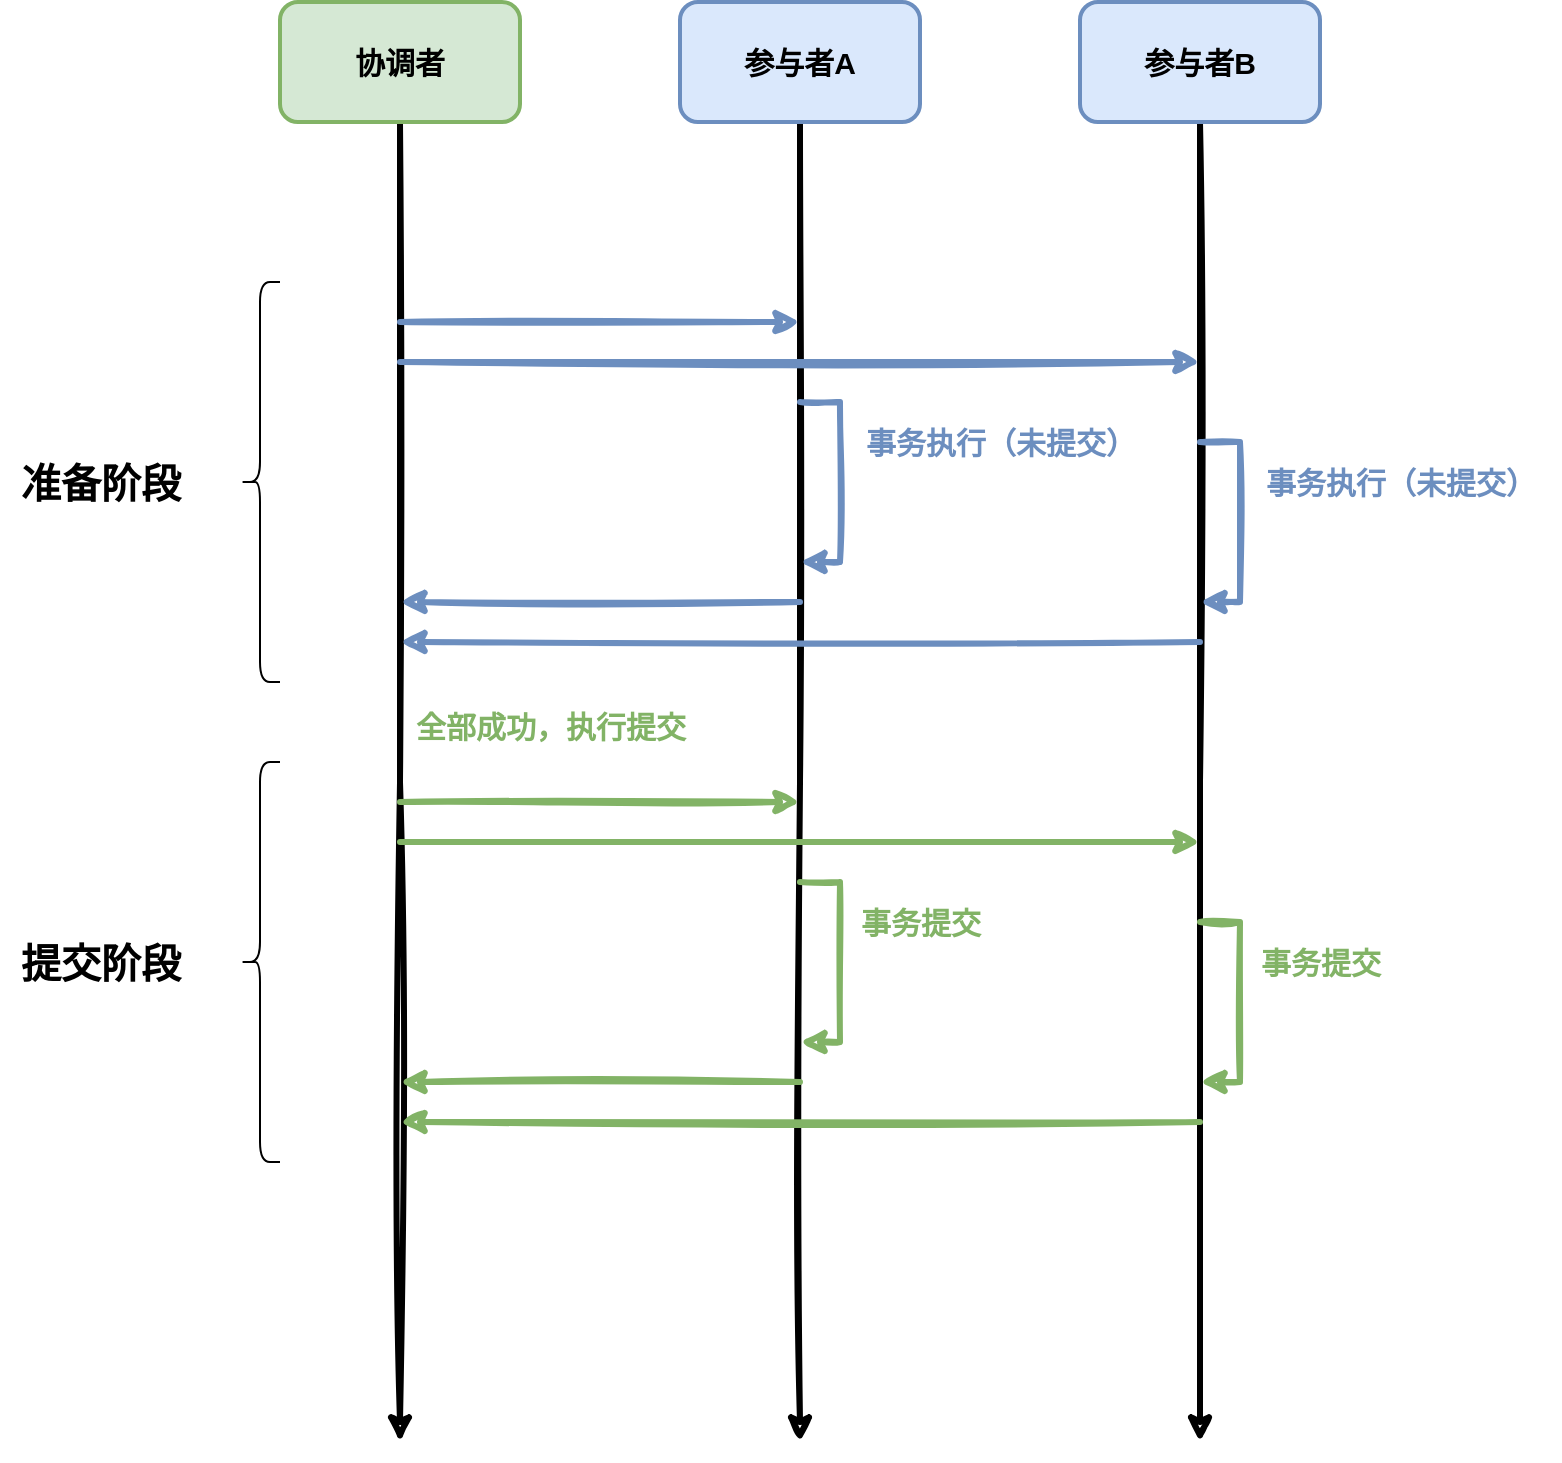 <mxfile version="20.6.0" type="github">
  <diagram id="evLqnHeC2Lt981sECSwZ" name="第 1 页">
    <mxGraphModel dx="2102" dy="1187" grid="1" gridSize="10" guides="1" tooltips="1" connect="1" arrows="1" fold="1" page="1" pageScale="1" pageWidth="827" pageHeight="1169" math="0" shadow="0">
      <root>
        <mxCell id="0" />
        <mxCell id="1" parent="0" />
        <mxCell id="_Ks45qPeVAlSuutO4Y-K-2" style="edgeStyle=orthogonalEdgeStyle;rounded=0;orthogonalLoop=1;jettySize=auto;html=1;fontSize=15;strokeWidth=3;sketch=1;" edge="1" parent="1" source="_Ks45qPeVAlSuutO4Y-K-3">
          <mxGeometry relative="1" as="geometry">
            <mxPoint x="220" y="960" as="targetPoint" />
          </mxGeometry>
        </mxCell>
        <mxCell id="_Ks45qPeVAlSuutO4Y-K-3" value="协调者" style="rounded=1;whiteSpace=wrap;html=1;strokeWidth=2;fillWeight=4;hachureGap=8;hachureAngle=45;fillColor=#d5e8d4;sketch=0;strokeColor=#82b366;fontSize=15;fontStyle=1" vertex="1" parent="1">
          <mxGeometry x="160" y="240" width="120" height="60" as="geometry" />
        </mxCell>
        <mxCell id="_Ks45qPeVAlSuutO4Y-K-4" style="edgeStyle=orthogonalEdgeStyle;rounded=0;orthogonalLoop=1;jettySize=auto;html=1;fontSize=15;strokeWidth=3;sketch=1;" edge="1" parent="1" source="_Ks45qPeVAlSuutO4Y-K-5">
          <mxGeometry relative="1" as="geometry">
            <mxPoint x="420" y="960" as="targetPoint" />
          </mxGeometry>
        </mxCell>
        <mxCell id="_Ks45qPeVAlSuutO4Y-K-5" value="参与者A" style="rounded=1;whiteSpace=wrap;html=1;strokeWidth=2;fillWeight=4;hachureGap=8;hachureAngle=45;fillColor=#dae8fc;sketch=0;strokeColor=#6c8ebf;fontSize=15;fontStyle=1" vertex="1" parent="1">
          <mxGeometry x="360" y="240" width="120" height="60" as="geometry" />
        </mxCell>
        <mxCell id="_Ks45qPeVAlSuutO4Y-K-6" style="edgeStyle=orthogonalEdgeStyle;rounded=0;orthogonalLoop=1;jettySize=auto;html=1;fontSize=15;strokeWidth=3;sketch=1;" edge="1" parent="1" source="_Ks45qPeVAlSuutO4Y-K-7">
          <mxGeometry relative="1" as="geometry">
            <mxPoint x="620" y="960" as="targetPoint" />
          </mxGeometry>
        </mxCell>
        <mxCell id="_Ks45qPeVAlSuutO4Y-K-7" value="参与者B" style="rounded=1;whiteSpace=wrap;html=1;strokeWidth=2;fillWeight=4;hachureGap=8;hachureAngle=45;fillColor=#dae8fc;sketch=0;strokeColor=#6c8ebf;fontSize=15;fontStyle=1" vertex="1" parent="1">
          <mxGeometry x="560" y="240" width="120" height="60" as="geometry" />
        </mxCell>
        <mxCell id="_Ks45qPeVAlSuutO4Y-K-12" value="" style="endArrow=classic;html=1;rounded=0;sketch=1;strokeWidth=3;fontSize=14;fillColor=#dae8fc;strokeColor=#6c8ebf;" edge="1" parent="1">
          <mxGeometry width="50" height="50" relative="1" as="geometry">
            <mxPoint x="220.0" y="400.0" as="sourcePoint" />
            <mxPoint x="420.0" y="400.0" as="targetPoint" />
          </mxGeometry>
        </mxCell>
        <mxCell id="_Ks45qPeVAlSuutO4Y-K-19" value="" style="endArrow=classic;html=1;rounded=0;sketch=1;strokeWidth=3;fontSize=15;fillColor=#dae8fc;strokeColor=#6c8ebf;" edge="1" parent="1">
          <mxGeometry width="50" height="50" relative="1" as="geometry">
            <mxPoint x="420.0" y="540.0" as="sourcePoint" />
            <mxPoint x="220.0" y="540.0" as="targetPoint" />
          </mxGeometry>
        </mxCell>
        <mxCell id="_Ks45qPeVAlSuutO4Y-K-79" value="" style="endArrow=classic;html=1;rounded=0;sketch=1;strokeWidth=3;fontSize=14;fillColor=#dae8fc;strokeColor=#6c8ebf;" edge="1" parent="1">
          <mxGeometry width="50" height="50" relative="1" as="geometry">
            <mxPoint x="420" y="440.0" as="sourcePoint" />
            <mxPoint x="420" y="520" as="targetPoint" />
            <Array as="points">
              <mxPoint x="440" y="440" />
              <mxPoint x="440" y="520" />
            </Array>
          </mxGeometry>
        </mxCell>
        <mxCell id="_Ks45qPeVAlSuutO4Y-K-80" value="" style="endArrow=classic;html=1;rounded=0;sketch=1;strokeWidth=3;fontSize=14;fillColor=#dae8fc;strokeColor=#6c8ebf;" edge="1" parent="1">
          <mxGeometry width="50" height="50" relative="1" as="geometry">
            <mxPoint x="220" y="420.0" as="sourcePoint" />
            <mxPoint x="620" y="420" as="targetPoint" />
          </mxGeometry>
        </mxCell>
        <mxCell id="_Ks45qPeVAlSuutO4Y-K-81" value="" style="endArrow=classic;html=1;rounded=0;sketch=1;strokeWidth=3;fontSize=15;fillColor=#dae8fc;strokeColor=#6c8ebf;" edge="1" parent="1">
          <mxGeometry width="50" height="50" relative="1" as="geometry">
            <mxPoint x="620" y="560" as="sourcePoint" />
            <mxPoint x="220" y="560.0" as="targetPoint" />
          </mxGeometry>
        </mxCell>
        <mxCell id="_Ks45qPeVAlSuutO4Y-K-82" value="" style="endArrow=classic;html=1;rounded=0;sketch=1;strokeWidth=3;fontSize=14;fillColor=#dae8fc;strokeColor=#6c8ebf;" edge="1" parent="1">
          <mxGeometry width="50" height="50" relative="1" as="geometry">
            <mxPoint x="620" y="460.0" as="sourcePoint" />
            <mxPoint x="620" y="540" as="targetPoint" />
            <Array as="points">
              <mxPoint x="640" y="460" />
              <mxPoint x="640" y="540" />
            </Array>
          </mxGeometry>
        </mxCell>
        <mxCell id="_Ks45qPeVAlSuutO4Y-K-84" value="" style="endArrow=classic;html=1;rounded=0;sketch=1;strokeWidth=3;fontSize=14;fillColor=#d5e8d4;strokeColor=#82b366;" edge="1" parent="1">
          <mxGeometry width="50" height="50" relative="1" as="geometry">
            <mxPoint x="220" y="640.0" as="sourcePoint" />
            <mxPoint x="420" y="640.0" as="targetPoint" />
          </mxGeometry>
        </mxCell>
        <mxCell id="_Ks45qPeVAlSuutO4Y-K-85" value="" style="endArrow=classic;html=1;rounded=0;sketch=1;strokeWidth=3;fontSize=15;fillColor=#d5e8d4;strokeColor=#82b366;" edge="1" parent="1">
          <mxGeometry width="50" height="50" relative="1" as="geometry">
            <mxPoint x="420" y="780.0" as="sourcePoint" />
            <mxPoint x="220" y="780.0" as="targetPoint" />
          </mxGeometry>
        </mxCell>
        <mxCell id="_Ks45qPeVAlSuutO4Y-K-86" value="" style="endArrow=classic;html=1;rounded=0;sketch=1;strokeWidth=3;fontSize=14;fillColor=#d5e8d4;strokeColor=#82b366;" edge="1" parent="1">
          <mxGeometry width="50" height="50" relative="1" as="geometry">
            <mxPoint x="420" y="680.0" as="sourcePoint" />
            <mxPoint x="420" y="760" as="targetPoint" />
            <Array as="points">
              <mxPoint x="440" y="680" />
              <mxPoint x="440" y="760" />
            </Array>
          </mxGeometry>
        </mxCell>
        <mxCell id="_Ks45qPeVAlSuutO4Y-K-87" value="" style="endArrow=classic;html=1;rounded=0;sketch=1;strokeWidth=3;fontSize=14;fillColor=#d5e8d4;strokeColor=#82b366;" edge="1" parent="1">
          <mxGeometry width="50" height="50" relative="1" as="geometry">
            <mxPoint x="220" y="660.0" as="sourcePoint" />
            <mxPoint x="620" y="660" as="targetPoint" />
          </mxGeometry>
        </mxCell>
        <mxCell id="_Ks45qPeVAlSuutO4Y-K-88" value="" style="endArrow=classic;html=1;rounded=0;sketch=1;strokeWidth=3;fontSize=15;fillColor=#d5e8d4;strokeColor=#82b366;" edge="1" parent="1">
          <mxGeometry width="50" height="50" relative="1" as="geometry">
            <mxPoint x="620" y="800" as="sourcePoint" />
            <mxPoint x="220" y="800.0" as="targetPoint" />
          </mxGeometry>
        </mxCell>
        <mxCell id="_Ks45qPeVAlSuutO4Y-K-89" value="" style="endArrow=classic;html=1;rounded=0;sketch=1;strokeWidth=3;fontSize=14;fillColor=#d5e8d4;strokeColor=#82b366;" edge="1" parent="1">
          <mxGeometry width="50" height="50" relative="1" as="geometry">
            <mxPoint x="620" y="700.0" as="sourcePoint" />
            <mxPoint x="620" y="780" as="targetPoint" />
            <Array as="points">
              <mxPoint x="640" y="700" />
              <mxPoint x="640" y="780" />
            </Array>
          </mxGeometry>
        </mxCell>
        <mxCell id="_Ks45qPeVAlSuutO4Y-K-90" value="" style="shape=curlyBracket;whiteSpace=wrap;html=1;rounded=1;labelPosition=left;verticalLabelPosition=middle;align=right;verticalAlign=middle;" vertex="1" parent="1">
          <mxGeometry x="140" y="380" width="20" height="200" as="geometry" />
        </mxCell>
        <mxCell id="_Ks45qPeVAlSuutO4Y-K-91" value="准备阶段" style="text;strokeColor=none;fillColor=none;html=1;fontSize=20;fontStyle=1;verticalAlign=middle;align=center;" vertex="1" parent="1">
          <mxGeometry x="20" y="460" width="100" height="40" as="geometry" />
        </mxCell>
        <mxCell id="_Ks45qPeVAlSuutO4Y-K-92" value="" style="shape=curlyBracket;whiteSpace=wrap;html=1;rounded=1;labelPosition=left;verticalLabelPosition=middle;align=right;verticalAlign=middle;" vertex="1" parent="1">
          <mxGeometry x="140" y="620" width="20" height="200" as="geometry" />
        </mxCell>
        <mxCell id="_Ks45qPeVAlSuutO4Y-K-93" value="&lt;font style=&quot;font-size: 20px;&quot;&gt;提交阶段&lt;/font&gt;" style="text;strokeColor=none;fillColor=none;html=1;fontSize=24;fontStyle=1;verticalAlign=middle;align=center;" vertex="1" parent="1">
          <mxGeometry x="20" y="700" width="100" height="40" as="geometry" />
        </mxCell>
        <mxCell id="_Ks45qPeVAlSuutO4Y-K-94" value="事务执行（未提交）" style="text;strokeColor=none;fillColor=none;html=1;fontSize=15;fontStyle=1;verticalAlign=middle;align=center;fontColor=#6C8EBF;" vertex="1" parent="1">
          <mxGeometry x="640" y="460" width="160" height="40" as="geometry" />
        </mxCell>
        <mxCell id="_Ks45qPeVAlSuutO4Y-K-96" value="事务提交" style="text;strokeColor=none;fillColor=none;html=1;fontSize=15;fontStyle=1;verticalAlign=middle;align=center;fontColor=#82B366;" vertex="1" parent="1">
          <mxGeometry x="640" y="700" width="80" height="40" as="geometry" />
        </mxCell>
        <mxCell id="_Ks45qPeVAlSuutO4Y-K-97" value="事务提交" style="text;html=1;fontSize=15;fontStyle=1;verticalAlign=middle;align=center;fontColor=#82B366;" vertex="1" parent="1">
          <mxGeometry x="440" y="680" width="80" height="40" as="geometry" />
        </mxCell>
        <mxCell id="_Ks45qPeVAlSuutO4Y-K-98" value="事务执行（未提交）" style="text;html=1;fontSize=15;fontStyle=1;verticalAlign=middle;align=center;labelBackgroundColor=none;fontColor=#6C8EBF;" vertex="1" parent="1">
          <mxGeometry x="440" y="440" width="160" height="40" as="geometry" />
        </mxCell>
        <mxCell id="_Ks45qPeVAlSuutO4Y-K-99" value="&lt;font style=&quot;font-size: 15px;&quot;&gt;全部成功，执行提交&lt;/font&gt;" style="text;strokeColor=none;fillColor=none;html=1;fontSize=20;fontStyle=1;verticalAlign=middle;align=center;labelBackgroundColor=none;fontColor=#82B366;" vertex="1" parent="1">
          <mxGeometry x="220" y="580" width="150" height="40" as="geometry" />
        </mxCell>
      </root>
    </mxGraphModel>
  </diagram>
</mxfile>

